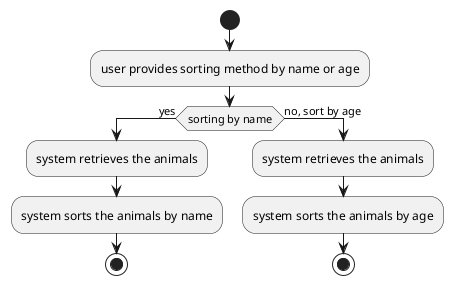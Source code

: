 @startuml

start

:user provides sorting method by name or age;

if (sorting by name) then (yes)
    :system retrieves the animals;
    :system sorts the animals by name;
    stop;
else (no, sort by age)
        :system retrieves the animals;
        :system sorts the animals by age;
        stop;



@enduml
